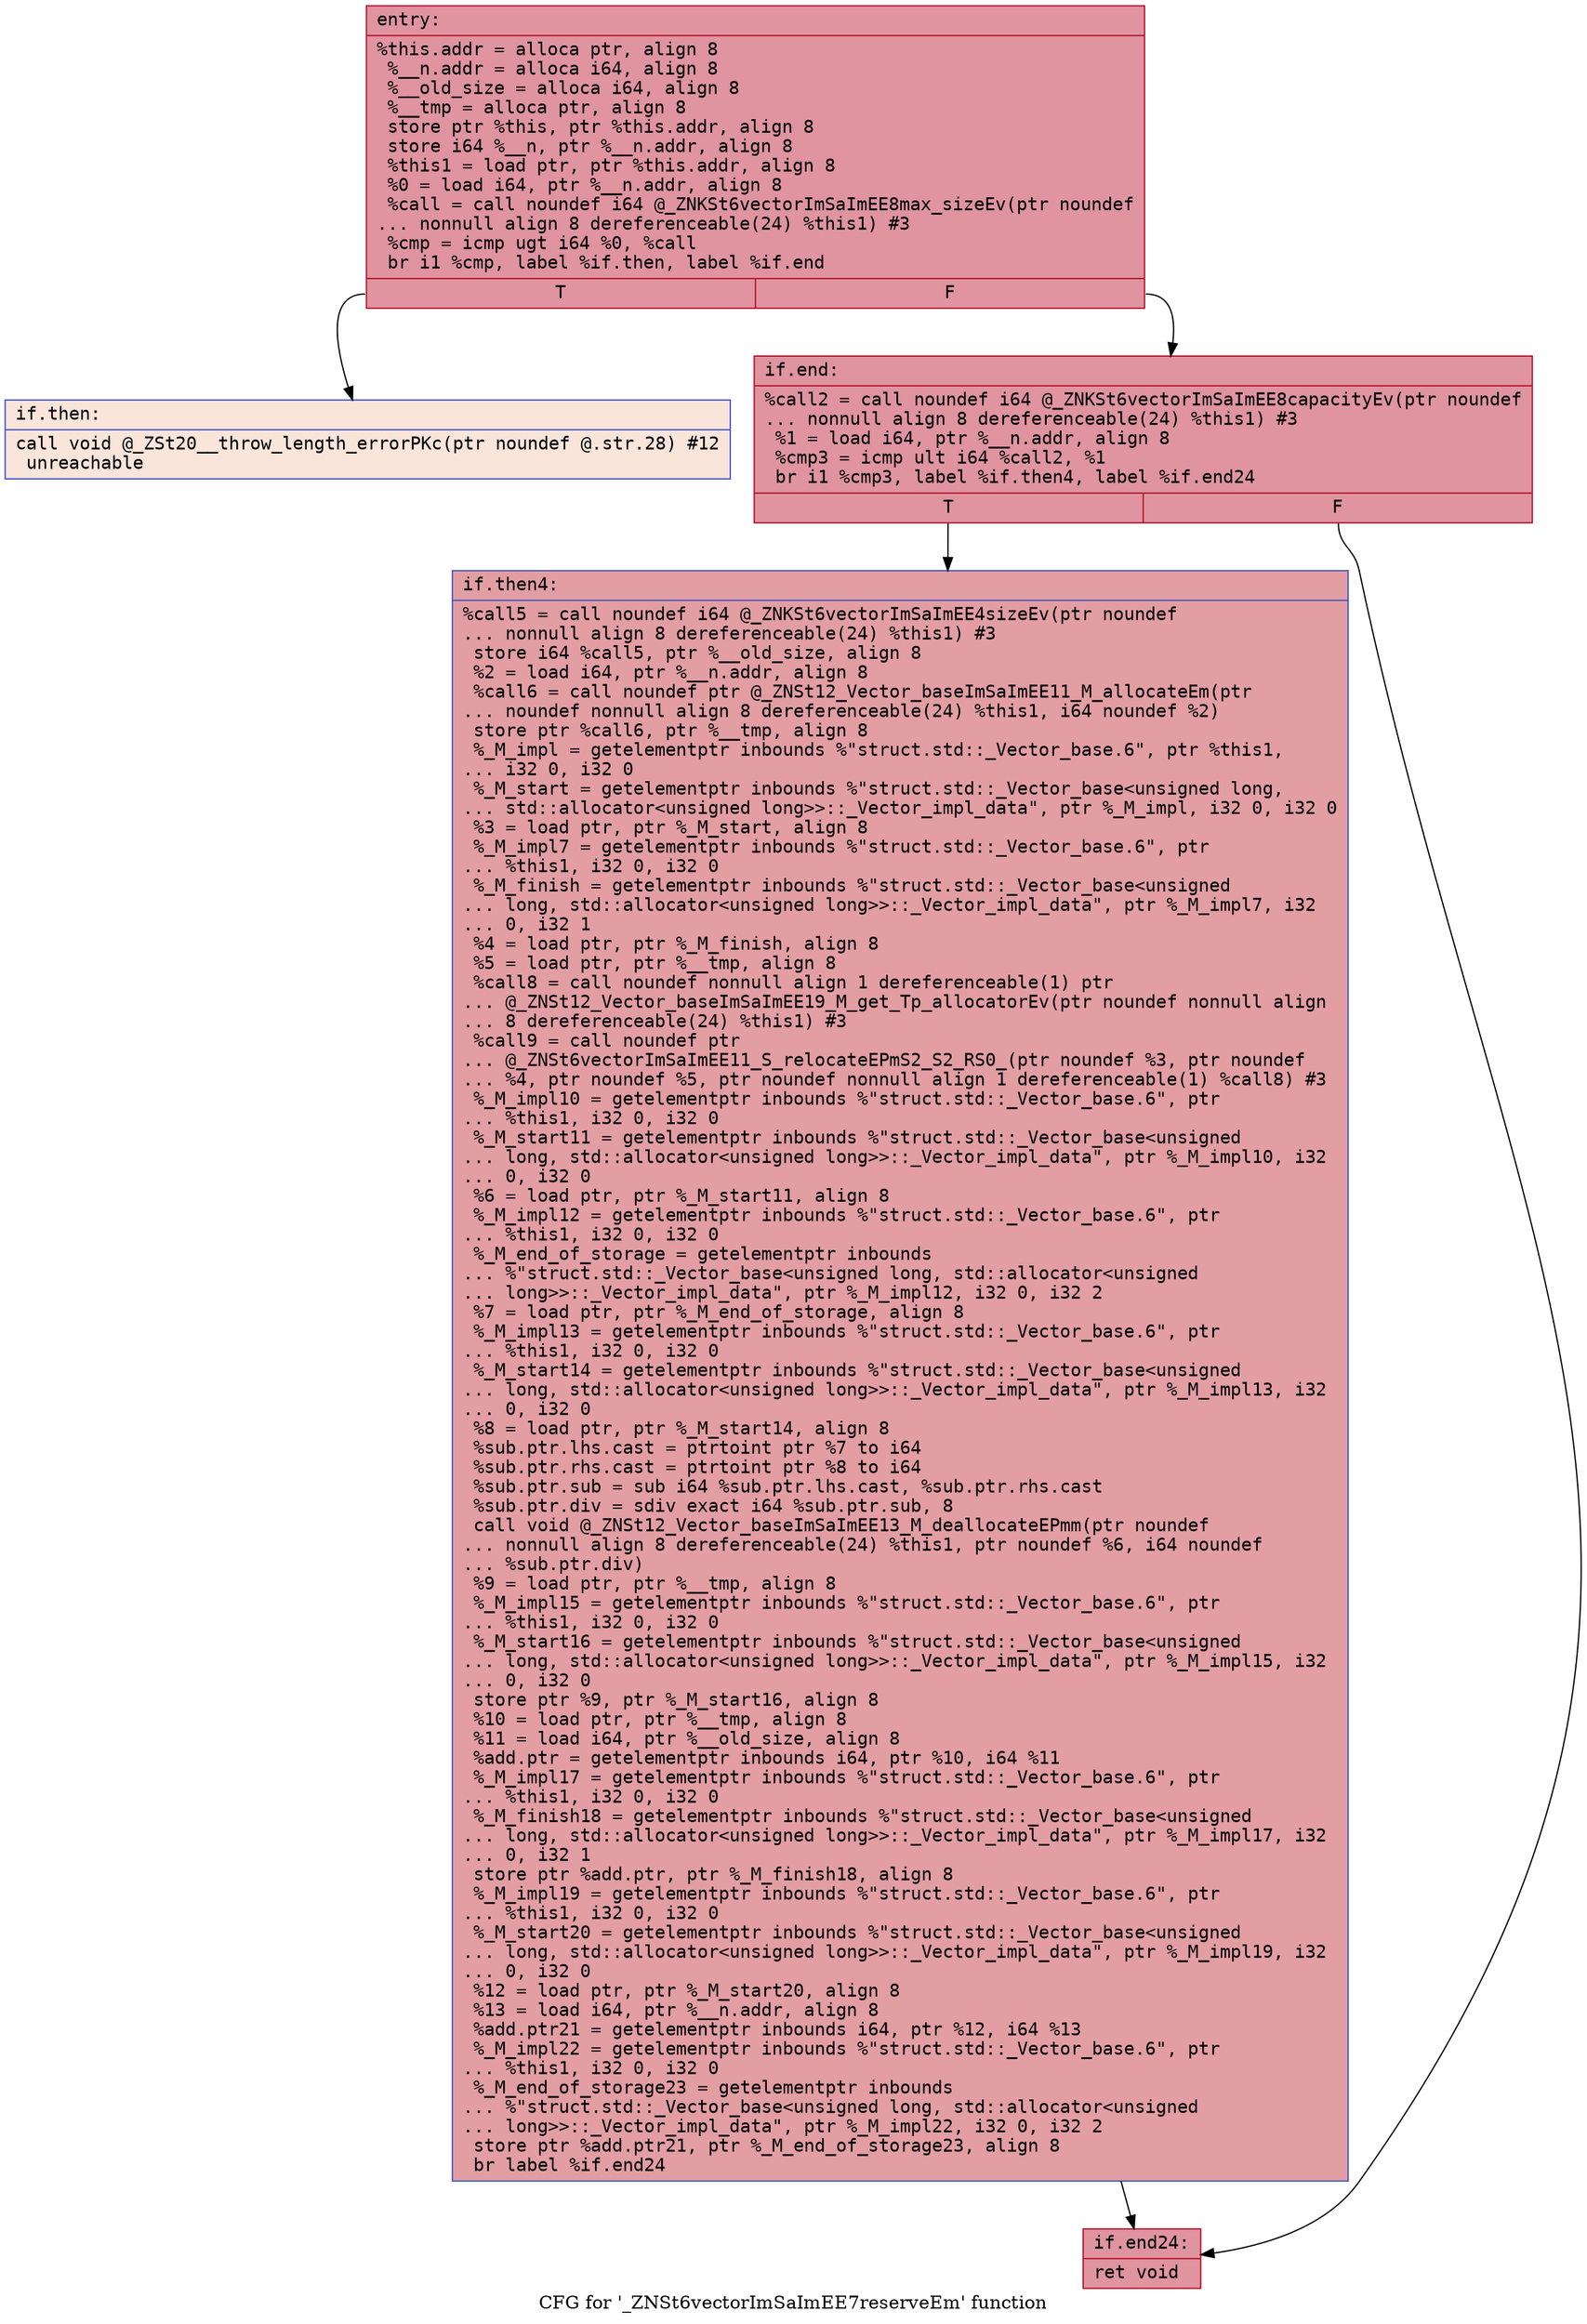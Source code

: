 digraph "CFG for '_ZNSt6vectorImSaImEE7reserveEm' function" {
	label="CFG for '_ZNSt6vectorImSaImEE7reserveEm' function";

	Node0x556c3c74cb40 [shape=record,color="#b70d28ff", style=filled, fillcolor="#b70d2870" fontname="Courier",label="{entry:\l|  %this.addr = alloca ptr, align 8\l  %__n.addr = alloca i64, align 8\l  %__old_size = alloca i64, align 8\l  %__tmp = alloca ptr, align 8\l  store ptr %this, ptr %this.addr, align 8\l  store i64 %__n, ptr %__n.addr, align 8\l  %this1 = load ptr, ptr %this.addr, align 8\l  %0 = load i64, ptr %__n.addr, align 8\l  %call = call noundef i64 @_ZNKSt6vectorImSaImEE8max_sizeEv(ptr noundef\l... nonnull align 8 dereferenceable(24) %this1) #3\l  %cmp = icmp ugt i64 %0, %call\l  br i1 %cmp, label %if.then, label %if.end\l|{<s0>T|<s1>F}}"];
	Node0x556c3c74cb40:s0 -> Node0x556c3c74d260[tooltip="entry -> if.then\nProbability 0.00%" ];
	Node0x556c3c74cb40:s1 -> Node0x556c3c74d2d0[tooltip="entry -> if.end\nProbability 100.00%" ];
	Node0x556c3c74d260 [shape=record,color="#3d50c3ff", style=filled, fillcolor="#f4c5ad70" fontname="Courier",label="{if.then:\l|  call void @_ZSt20__throw_length_errorPKc(ptr noundef @.str.28) #12\l  unreachable\l}"];
	Node0x556c3c74d2d0 [shape=record,color="#b70d28ff", style=filled, fillcolor="#b70d2870" fontname="Courier",label="{if.end:\l|  %call2 = call noundef i64 @_ZNKSt6vectorImSaImEE8capacityEv(ptr noundef\l... nonnull align 8 dereferenceable(24) %this1) #3\l  %1 = load i64, ptr %__n.addr, align 8\l  %cmp3 = icmp ult i64 %call2, %1\l  br i1 %cmp3, label %if.then4, label %if.end24\l|{<s0>T|<s1>F}}"];
	Node0x556c3c74d2d0:s0 -> Node0x556c3c74dab0[tooltip="if.end -> if.then4\nProbability 50.00%" ];
	Node0x556c3c74d2d0:s1 -> Node0x556c3c74db60[tooltip="if.end -> if.end24\nProbability 50.00%" ];
	Node0x556c3c74dab0 [shape=record,color="#3d50c3ff", style=filled, fillcolor="#be242e70" fontname="Courier",label="{if.then4:\l|  %call5 = call noundef i64 @_ZNKSt6vectorImSaImEE4sizeEv(ptr noundef\l... nonnull align 8 dereferenceable(24) %this1) #3\l  store i64 %call5, ptr %__old_size, align 8\l  %2 = load i64, ptr %__n.addr, align 8\l  %call6 = call noundef ptr @_ZNSt12_Vector_baseImSaImEE11_M_allocateEm(ptr\l... noundef nonnull align 8 dereferenceable(24) %this1, i64 noundef %2)\l  store ptr %call6, ptr %__tmp, align 8\l  %_M_impl = getelementptr inbounds %\"struct.std::_Vector_base.6\", ptr %this1,\l... i32 0, i32 0\l  %_M_start = getelementptr inbounds %\"struct.std::_Vector_base\<unsigned long,\l... std::allocator\<unsigned long\>\>::_Vector_impl_data\", ptr %_M_impl, i32 0, i32 0\l  %3 = load ptr, ptr %_M_start, align 8\l  %_M_impl7 = getelementptr inbounds %\"struct.std::_Vector_base.6\", ptr\l... %this1, i32 0, i32 0\l  %_M_finish = getelementptr inbounds %\"struct.std::_Vector_base\<unsigned\l... long, std::allocator\<unsigned long\>\>::_Vector_impl_data\", ptr %_M_impl7, i32\l... 0, i32 1\l  %4 = load ptr, ptr %_M_finish, align 8\l  %5 = load ptr, ptr %__tmp, align 8\l  %call8 = call noundef nonnull align 1 dereferenceable(1) ptr\l... @_ZNSt12_Vector_baseImSaImEE19_M_get_Tp_allocatorEv(ptr noundef nonnull align\l... 8 dereferenceable(24) %this1) #3\l  %call9 = call noundef ptr\l... @_ZNSt6vectorImSaImEE11_S_relocateEPmS2_S2_RS0_(ptr noundef %3, ptr noundef\l... %4, ptr noundef %5, ptr noundef nonnull align 1 dereferenceable(1) %call8) #3\l  %_M_impl10 = getelementptr inbounds %\"struct.std::_Vector_base.6\", ptr\l... %this1, i32 0, i32 0\l  %_M_start11 = getelementptr inbounds %\"struct.std::_Vector_base\<unsigned\l... long, std::allocator\<unsigned long\>\>::_Vector_impl_data\", ptr %_M_impl10, i32\l... 0, i32 0\l  %6 = load ptr, ptr %_M_start11, align 8\l  %_M_impl12 = getelementptr inbounds %\"struct.std::_Vector_base.6\", ptr\l... %this1, i32 0, i32 0\l  %_M_end_of_storage = getelementptr inbounds\l... %\"struct.std::_Vector_base\<unsigned long, std::allocator\<unsigned\l... long\>\>::_Vector_impl_data\", ptr %_M_impl12, i32 0, i32 2\l  %7 = load ptr, ptr %_M_end_of_storage, align 8\l  %_M_impl13 = getelementptr inbounds %\"struct.std::_Vector_base.6\", ptr\l... %this1, i32 0, i32 0\l  %_M_start14 = getelementptr inbounds %\"struct.std::_Vector_base\<unsigned\l... long, std::allocator\<unsigned long\>\>::_Vector_impl_data\", ptr %_M_impl13, i32\l... 0, i32 0\l  %8 = load ptr, ptr %_M_start14, align 8\l  %sub.ptr.lhs.cast = ptrtoint ptr %7 to i64\l  %sub.ptr.rhs.cast = ptrtoint ptr %8 to i64\l  %sub.ptr.sub = sub i64 %sub.ptr.lhs.cast, %sub.ptr.rhs.cast\l  %sub.ptr.div = sdiv exact i64 %sub.ptr.sub, 8\l  call void @_ZNSt12_Vector_baseImSaImEE13_M_deallocateEPmm(ptr noundef\l... nonnull align 8 dereferenceable(24) %this1, ptr noundef %6, i64 noundef\l... %sub.ptr.div)\l  %9 = load ptr, ptr %__tmp, align 8\l  %_M_impl15 = getelementptr inbounds %\"struct.std::_Vector_base.6\", ptr\l... %this1, i32 0, i32 0\l  %_M_start16 = getelementptr inbounds %\"struct.std::_Vector_base\<unsigned\l... long, std::allocator\<unsigned long\>\>::_Vector_impl_data\", ptr %_M_impl15, i32\l... 0, i32 0\l  store ptr %9, ptr %_M_start16, align 8\l  %10 = load ptr, ptr %__tmp, align 8\l  %11 = load i64, ptr %__old_size, align 8\l  %add.ptr = getelementptr inbounds i64, ptr %10, i64 %11\l  %_M_impl17 = getelementptr inbounds %\"struct.std::_Vector_base.6\", ptr\l... %this1, i32 0, i32 0\l  %_M_finish18 = getelementptr inbounds %\"struct.std::_Vector_base\<unsigned\l... long, std::allocator\<unsigned long\>\>::_Vector_impl_data\", ptr %_M_impl17, i32\l... 0, i32 1\l  store ptr %add.ptr, ptr %_M_finish18, align 8\l  %_M_impl19 = getelementptr inbounds %\"struct.std::_Vector_base.6\", ptr\l... %this1, i32 0, i32 0\l  %_M_start20 = getelementptr inbounds %\"struct.std::_Vector_base\<unsigned\l... long, std::allocator\<unsigned long\>\>::_Vector_impl_data\", ptr %_M_impl19, i32\l... 0, i32 0\l  %12 = load ptr, ptr %_M_start20, align 8\l  %13 = load i64, ptr %__n.addr, align 8\l  %add.ptr21 = getelementptr inbounds i64, ptr %12, i64 %13\l  %_M_impl22 = getelementptr inbounds %\"struct.std::_Vector_base.6\", ptr\l... %this1, i32 0, i32 0\l  %_M_end_of_storage23 = getelementptr inbounds\l... %\"struct.std::_Vector_base\<unsigned long, std::allocator\<unsigned\l... long\>\>::_Vector_impl_data\", ptr %_M_impl22, i32 0, i32 2\l  store ptr %add.ptr21, ptr %_M_end_of_storage23, align 8\l  br label %if.end24\l}"];
	Node0x556c3c74dab0 -> Node0x556c3c74db60[tooltip="if.then4 -> if.end24\nProbability 100.00%" ];
	Node0x556c3c74db60 [shape=record,color="#b70d28ff", style=filled, fillcolor="#b70d2870" fontname="Courier",label="{if.end24:\l|  ret void\l}"];
}
